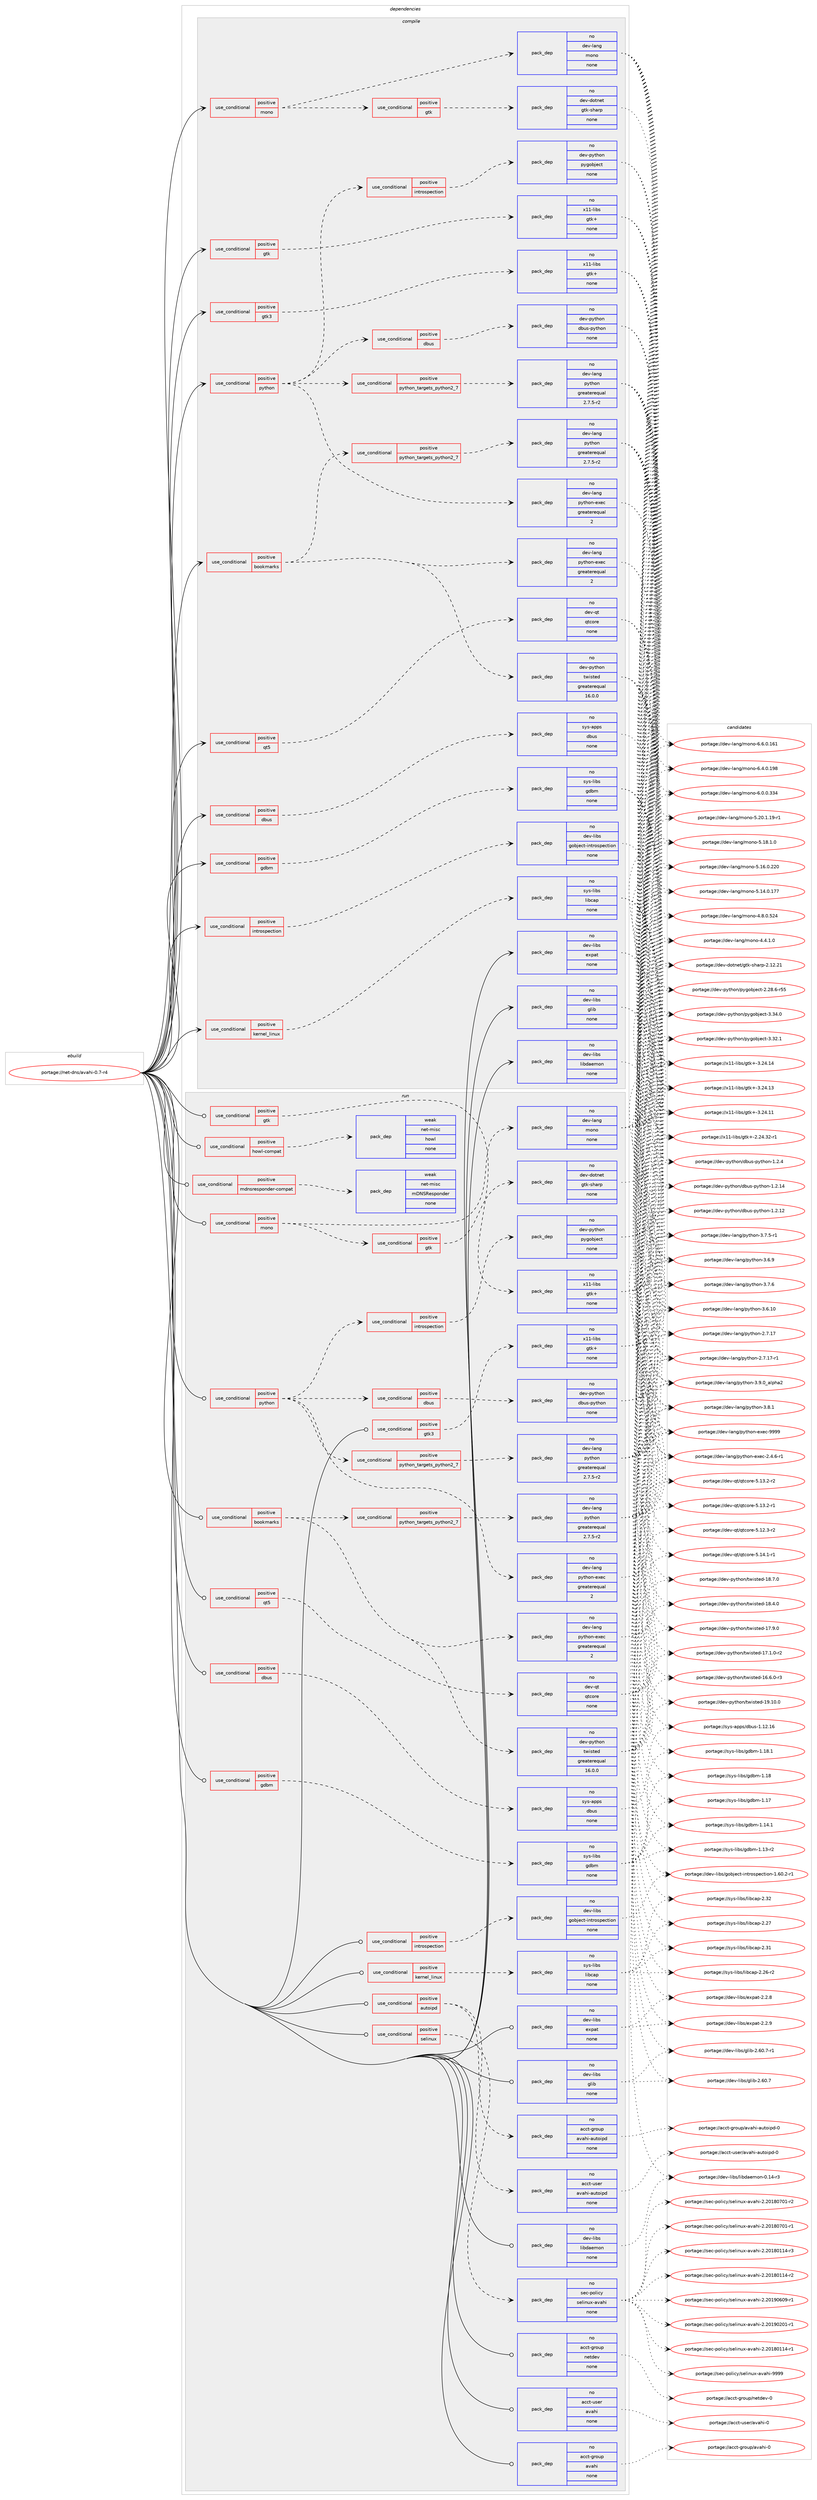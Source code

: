 digraph prolog {

# *************
# Graph options
# *************

newrank=true;
concentrate=true;
compound=true;
graph [rankdir=LR,fontname=Helvetica,fontsize=10,ranksep=1.5];#, ranksep=2.5, nodesep=0.2];
edge  [arrowhead=vee];
node  [fontname=Helvetica,fontsize=10];

# **********
# The ebuild
# **********

subgraph cluster_leftcol {
color=gray;
rank=same;
label=<<i>ebuild</i>>;
id [label="portage://net-dns/avahi-0.7-r4", color=red, width=4, href="../net-dns/avahi-0.7-r4.svg"];
}

# ****************
# The dependencies
# ****************

subgraph cluster_midcol {
color=gray;
label=<<i>dependencies</i>>;
subgraph cluster_compile {
fillcolor="#eeeeee";
style=filled;
label=<<i>compile</i>>;
subgraph cond30018 {
dependency136471 [label=<<TABLE BORDER="0" CELLBORDER="1" CELLSPACING="0" CELLPADDING="4"><TR><TD ROWSPAN="3" CELLPADDING="10">use_conditional</TD></TR><TR><TD>positive</TD></TR><TR><TD>bookmarks</TD></TR></TABLE>>, shape=none, color=red];
subgraph cond30019 {
dependency136472 [label=<<TABLE BORDER="0" CELLBORDER="1" CELLSPACING="0" CELLPADDING="4"><TR><TD ROWSPAN="3" CELLPADDING="10">use_conditional</TD></TR><TR><TD>positive</TD></TR><TR><TD>python_targets_python2_7</TD></TR></TABLE>>, shape=none, color=red];
subgraph pack104138 {
dependency136473 [label=<<TABLE BORDER="0" CELLBORDER="1" CELLSPACING="0" CELLPADDING="4" WIDTH="220"><TR><TD ROWSPAN="6" CELLPADDING="30">pack_dep</TD></TR><TR><TD WIDTH="110">no</TD></TR><TR><TD>dev-lang</TD></TR><TR><TD>python</TD></TR><TR><TD>greaterequal</TD></TR><TR><TD>2.7.5-r2</TD></TR></TABLE>>, shape=none, color=blue];
}
dependency136472:e -> dependency136473:w [weight=20,style="dashed",arrowhead="vee"];
}
dependency136471:e -> dependency136472:w [weight=20,style="dashed",arrowhead="vee"];
subgraph pack104139 {
dependency136474 [label=<<TABLE BORDER="0" CELLBORDER="1" CELLSPACING="0" CELLPADDING="4" WIDTH="220"><TR><TD ROWSPAN="6" CELLPADDING="30">pack_dep</TD></TR><TR><TD WIDTH="110">no</TD></TR><TR><TD>dev-lang</TD></TR><TR><TD>python-exec</TD></TR><TR><TD>greaterequal</TD></TR><TR><TD>2</TD></TR></TABLE>>, shape=none, color=blue];
}
dependency136471:e -> dependency136474:w [weight=20,style="dashed",arrowhead="vee"];
subgraph pack104140 {
dependency136475 [label=<<TABLE BORDER="0" CELLBORDER="1" CELLSPACING="0" CELLPADDING="4" WIDTH="220"><TR><TD ROWSPAN="6" CELLPADDING="30">pack_dep</TD></TR><TR><TD WIDTH="110">no</TD></TR><TR><TD>dev-python</TD></TR><TR><TD>twisted</TD></TR><TR><TD>greaterequal</TD></TR><TR><TD>16.0.0</TD></TR></TABLE>>, shape=none, color=blue];
}
dependency136471:e -> dependency136475:w [weight=20,style="dashed",arrowhead="vee"];
}
id:e -> dependency136471:w [weight=20,style="solid",arrowhead="vee"];
subgraph cond30020 {
dependency136476 [label=<<TABLE BORDER="0" CELLBORDER="1" CELLSPACING="0" CELLPADDING="4"><TR><TD ROWSPAN="3" CELLPADDING="10">use_conditional</TD></TR><TR><TD>positive</TD></TR><TR><TD>dbus</TD></TR></TABLE>>, shape=none, color=red];
subgraph pack104141 {
dependency136477 [label=<<TABLE BORDER="0" CELLBORDER="1" CELLSPACING="0" CELLPADDING="4" WIDTH="220"><TR><TD ROWSPAN="6" CELLPADDING="30">pack_dep</TD></TR><TR><TD WIDTH="110">no</TD></TR><TR><TD>sys-apps</TD></TR><TR><TD>dbus</TD></TR><TR><TD>none</TD></TR><TR><TD></TD></TR></TABLE>>, shape=none, color=blue];
}
dependency136476:e -> dependency136477:w [weight=20,style="dashed",arrowhead="vee"];
}
id:e -> dependency136476:w [weight=20,style="solid",arrowhead="vee"];
subgraph cond30021 {
dependency136478 [label=<<TABLE BORDER="0" CELLBORDER="1" CELLSPACING="0" CELLPADDING="4"><TR><TD ROWSPAN="3" CELLPADDING="10">use_conditional</TD></TR><TR><TD>positive</TD></TR><TR><TD>gdbm</TD></TR></TABLE>>, shape=none, color=red];
subgraph pack104142 {
dependency136479 [label=<<TABLE BORDER="0" CELLBORDER="1" CELLSPACING="0" CELLPADDING="4" WIDTH="220"><TR><TD ROWSPAN="6" CELLPADDING="30">pack_dep</TD></TR><TR><TD WIDTH="110">no</TD></TR><TR><TD>sys-libs</TD></TR><TR><TD>gdbm</TD></TR><TR><TD>none</TD></TR><TR><TD></TD></TR></TABLE>>, shape=none, color=blue];
}
dependency136478:e -> dependency136479:w [weight=20,style="dashed",arrowhead="vee"];
}
id:e -> dependency136478:w [weight=20,style="solid",arrowhead="vee"];
subgraph cond30022 {
dependency136480 [label=<<TABLE BORDER="0" CELLBORDER="1" CELLSPACING="0" CELLPADDING="4"><TR><TD ROWSPAN="3" CELLPADDING="10">use_conditional</TD></TR><TR><TD>positive</TD></TR><TR><TD>gtk</TD></TR></TABLE>>, shape=none, color=red];
subgraph pack104143 {
dependency136481 [label=<<TABLE BORDER="0" CELLBORDER="1" CELLSPACING="0" CELLPADDING="4" WIDTH="220"><TR><TD ROWSPAN="6" CELLPADDING="30">pack_dep</TD></TR><TR><TD WIDTH="110">no</TD></TR><TR><TD>x11-libs</TD></TR><TR><TD>gtk+</TD></TR><TR><TD>none</TD></TR><TR><TD></TD></TR></TABLE>>, shape=none, color=blue];
}
dependency136480:e -> dependency136481:w [weight=20,style="dashed",arrowhead="vee"];
}
id:e -> dependency136480:w [weight=20,style="solid",arrowhead="vee"];
subgraph cond30023 {
dependency136482 [label=<<TABLE BORDER="0" CELLBORDER="1" CELLSPACING="0" CELLPADDING="4"><TR><TD ROWSPAN="3" CELLPADDING="10">use_conditional</TD></TR><TR><TD>positive</TD></TR><TR><TD>gtk3</TD></TR></TABLE>>, shape=none, color=red];
subgraph pack104144 {
dependency136483 [label=<<TABLE BORDER="0" CELLBORDER="1" CELLSPACING="0" CELLPADDING="4" WIDTH="220"><TR><TD ROWSPAN="6" CELLPADDING="30">pack_dep</TD></TR><TR><TD WIDTH="110">no</TD></TR><TR><TD>x11-libs</TD></TR><TR><TD>gtk+</TD></TR><TR><TD>none</TD></TR><TR><TD></TD></TR></TABLE>>, shape=none, color=blue];
}
dependency136482:e -> dependency136483:w [weight=20,style="dashed",arrowhead="vee"];
}
id:e -> dependency136482:w [weight=20,style="solid",arrowhead="vee"];
subgraph cond30024 {
dependency136484 [label=<<TABLE BORDER="0" CELLBORDER="1" CELLSPACING="0" CELLPADDING="4"><TR><TD ROWSPAN="3" CELLPADDING="10">use_conditional</TD></TR><TR><TD>positive</TD></TR><TR><TD>introspection</TD></TR></TABLE>>, shape=none, color=red];
subgraph pack104145 {
dependency136485 [label=<<TABLE BORDER="0" CELLBORDER="1" CELLSPACING="0" CELLPADDING="4" WIDTH="220"><TR><TD ROWSPAN="6" CELLPADDING="30">pack_dep</TD></TR><TR><TD WIDTH="110">no</TD></TR><TR><TD>dev-libs</TD></TR><TR><TD>gobject-introspection</TD></TR><TR><TD>none</TD></TR><TR><TD></TD></TR></TABLE>>, shape=none, color=blue];
}
dependency136484:e -> dependency136485:w [weight=20,style="dashed",arrowhead="vee"];
}
id:e -> dependency136484:w [weight=20,style="solid",arrowhead="vee"];
subgraph cond30025 {
dependency136486 [label=<<TABLE BORDER="0" CELLBORDER="1" CELLSPACING="0" CELLPADDING="4"><TR><TD ROWSPAN="3" CELLPADDING="10">use_conditional</TD></TR><TR><TD>positive</TD></TR><TR><TD>kernel_linux</TD></TR></TABLE>>, shape=none, color=red];
subgraph pack104146 {
dependency136487 [label=<<TABLE BORDER="0" CELLBORDER="1" CELLSPACING="0" CELLPADDING="4" WIDTH="220"><TR><TD ROWSPAN="6" CELLPADDING="30">pack_dep</TD></TR><TR><TD WIDTH="110">no</TD></TR><TR><TD>sys-libs</TD></TR><TR><TD>libcap</TD></TR><TR><TD>none</TD></TR><TR><TD></TD></TR></TABLE>>, shape=none, color=blue];
}
dependency136486:e -> dependency136487:w [weight=20,style="dashed",arrowhead="vee"];
}
id:e -> dependency136486:w [weight=20,style="solid",arrowhead="vee"];
subgraph cond30026 {
dependency136488 [label=<<TABLE BORDER="0" CELLBORDER="1" CELLSPACING="0" CELLPADDING="4"><TR><TD ROWSPAN="3" CELLPADDING="10">use_conditional</TD></TR><TR><TD>positive</TD></TR><TR><TD>mono</TD></TR></TABLE>>, shape=none, color=red];
subgraph pack104147 {
dependency136489 [label=<<TABLE BORDER="0" CELLBORDER="1" CELLSPACING="0" CELLPADDING="4" WIDTH="220"><TR><TD ROWSPAN="6" CELLPADDING="30">pack_dep</TD></TR><TR><TD WIDTH="110">no</TD></TR><TR><TD>dev-lang</TD></TR><TR><TD>mono</TD></TR><TR><TD>none</TD></TR><TR><TD></TD></TR></TABLE>>, shape=none, color=blue];
}
dependency136488:e -> dependency136489:w [weight=20,style="dashed",arrowhead="vee"];
subgraph cond30027 {
dependency136490 [label=<<TABLE BORDER="0" CELLBORDER="1" CELLSPACING="0" CELLPADDING="4"><TR><TD ROWSPAN="3" CELLPADDING="10">use_conditional</TD></TR><TR><TD>positive</TD></TR><TR><TD>gtk</TD></TR></TABLE>>, shape=none, color=red];
subgraph pack104148 {
dependency136491 [label=<<TABLE BORDER="0" CELLBORDER="1" CELLSPACING="0" CELLPADDING="4" WIDTH="220"><TR><TD ROWSPAN="6" CELLPADDING="30">pack_dep</TD></TR><TR><TD WIDTH="110">no</TD></TR><TR><TD>dev-dotnet</TD></TR><TR><TD>gtk-sharp</TD></TR><TR><TD>none</TD></TR><TR><TD></TD></TR></TABLE>>, shape=none, color=blue];
}
dependency136490:e -> dependency136491:w [weight=20,style="dashed",arrowhead="vee"];
}
dependency136488:e -> dependency136490:w [weight=20,style="dashed",arrowhead="vee"];
}
id:e -> dependency136488:w [weight=20,style="solid",arrowhead="vee"];
subgraph cond30028 {
dependency136492 [label=<<TABLE BORDER="0" CELLBORDER="1" CELLSPACING="0" CELLPADDING="4"><TR><TD ROWSPAN="3" CELLPADDING="10">use_conditional</TD></TR><TR><TD>positive</TD></TR><TR><TD>python</TD></TR></TABLE>>, shape=none, color=red];
subgraph cond30029 {
dependency136493 [label=<<TABLE BORDER="0" CELLBORDER="1" CELLSPACING="0" CELLPADDING="4"><TR><TD ROWSPAN="3" CELLPADDING="10">use_conditional</TD></TR><TR><TD>positive</TD></TR><TR><TD>python_targets_python2_7</TD></TR></TABLE>>, shape=none, color=red];
subgraph pack104149 {
dependency136494 [label=<<TABLE BORDER="0" CELLBORDER="1" CELLSPACING="0" CELLPADDING="4" WIDTH="220"><TR><TD ROWSPAN="6" CELLPADDING="30">pack_dep</TD></TR><TR><TD WIDTH="110">no</TD></TR><TR><TD>dev-lang</TD></TR><TR><TD>python</TD></TR><TR><TD>greaterequal</TD></TR><TR><TD>2.7.5-r2</TD></TR></TABLE>>, shape=none, color=blue];
}
dependency136493:e -> dependency136494:w [weight=20,style="dashed",arrowhead="vee"];
}
dependency136492:e -> dependency136493:w [weight=20,style="dashed",arrowhead="vee"];
subgraph pack104150 {
dependency136495 [label=<<TABLE BORDER="0" CELLBORDER="1" CELLSPACING="0" CELLPADDING="4" WIDTH="220"><TR><TD ROWSPAN="6" CELLPADDING="30">pack_dep</TD></TR><TR><TD WIDTH="110">no</TD></TR><TR><TD>dev-lang</TD></TR><TR><TD>python-exec</TD></TR><TR><TD>greaterequal</TD></TR><TR><TD>2</TD></TR></TABLE>>, shape=none, color=blue];
}
dependency136492:e -> dependency136495:w [weight=20,style="dashed",arrowhead="vee"];
subgraph cond30030 {
dependency136496 [label=<<TABLE BORDER="0" CELLBORDER="1" CELLSPACING="0" CELLPADDING="4"><TR><TD ROWSPAN="3" CELLPADDING="10">use_conditional</TD></TR><TR><TD>positive</TD></TR><TR><TD>dbus</TD></TR></TABLE>>, shape=none, color=red];
subgraph pack104151 {
dependency136497 [label=<<TABLE BORDER="0" CELLBORDER="1" CELLSPACING="0" CELLPADDING="4" WIDTH="220"><TR><TD ROWSPAN="6" CELLPADDING="30">pack_dep</TD></TR><TR><TD WIDTH="110">no</TD></TR><TR><TD>dev-python</TD></TR><TR><TD>dbus-python</TD></TR><TR><TD>none</TD></TR><TR><TD></TD></TR></TABLE>>, shape=none, color=blue];
}
dependency136496:e -> dependency136497:w [weight=20,style="dashed",arrowhead="vee"];
}
dependency136492:e -> dependency136496:w [weight=20,style="dashed",arrowhead="vee"];
subgraph cond30031 {
dependency136498 [label=<<TABLE BORDER="0" CELLBORDER="1" CELLSPACING="0" CELLPADDING="4"><TR><TD ROWSPAN="3" CELLPADDING="10">use_conditional</TD></TR><TR><TD>positive</TD></TR><TR><TD>introspection</TD></TR></TABLE>>, shape=none, color=red];
subgraph pack104152 {
dependency136499 [label=<<TABLE BORDER="0" CELLBORDER="1" CELLSPACING="0" CELLPADDING="4" WIDTH="220"><TR><TD ROWSPAN="6" CELLPADDING="30">pack_dep</TD></TR><TR><TD WIDTH="110">no</TD></TR><TR><TD>dev-python</TD></TR><TR><TD>pygobject</TD></TR><TR><TD>none</TD></TR><TR><TD></TD></TR></TABLE>>, shape=none, color=blue];
}
dependency136498:e -> dependency136499:w [weight=20,style="dashed",arrowhead="vee"];
}
dependency136492:e -> dependency136498:w [weight=20,style="dashed",arrowhead="vee"];
}
id:e -> dependency136492:w [weight=20,style="solid",arrowhead="vee"];
subgraph cond30032 {
dependency136500 [label=<<TABLE BORDER="0" CELLBORDER="1" CELLSPACING="0" CELLPADDING="4"><TR><TD ROWSPAN="3" CELLPADDING="10">use_conditional</TD></TR><TR><TD>positive</TD></TR><TR><TD>qt5</TD></TR></TABLE>>, shape=none, color=red];
subgraph pack104153 {
dependency136501 [label=<<TABLE BORDER="0" CELLBORDER="1" CELLSPACING="0" CELLPADDING="4" WIDTH="220"><TR><TD ROWSPAN="6" CELLPADDING="30">pack_dep</TD></TR><TR><TD WIDTH="110">no</TD></TR><TR><TD>dev-qt</TD></TR><TR><TD>qtcore</TD></TR><TR><TD>none</TD></TR><TR><TD></TD></TR></TABLE>>, shape=none, color=blue];
}
dependency136500:e -> dependency136501:w [weight=20,style="dashed",arrowhead="vee"];
}
id:e -> dependency136500:w [weight=20,style="solid",arrowhead="vee"];
subgraph pack104154 {
dependency136502 [label=<<TABLE BORDER="0" CELLBORDER="1" CELLSPACING="0" CELLPADDING="4" WIDTH="220"><TR><TD ROWSPAN="6" CELLPADDING="30">pack_dep</TD></TR><TR><TD WIDTH="110">no</TD></TR><TR><TD>dev-libs</TD></TR><TR><TD>expat</TD></TR><TR><TD>none</TD></TR><TR><TD></TD></TR></TABLE>>, shape=none, color=blue];
}
id:e -> dependency136502:w [weight=20,style="solid",arrowhead="vee"];
subgraph pack104155 {
dependency136503 [label=<<TABLE BORDER="0" CELLBORDER="1" CELLSPACING="0" CELLPADDING="4" WIDTH="220"><TR><TD ROWSPAN="6" CELLPADDING="30">pack_dep</TD></TR><TR><TD WIDTH="110">no</TD></TR><TR><TD>dev-libs</TD></TR><TR><TD>glib</TD></TR><TR><TD>none</TD></TR><TR><TD></TD></TR></TABLE>>, shape=none, color=blue];
}
id:e -> dependency136503:w [weight=20,style="solid",arrowhead="vee"];
subgraph pack104156 {
dependency136504 [label=<<TABLE BORDER="0" CELLBORDER="1" CELLSPACING="0" CELLPADDING="4" WIDTH="220"><TR><TD ROWSPAN="6" CELLPADDING="30">pack_dep</TD></TR><TR><TD WIDTH="110">no</TD></TR><TR><TD>dev-libs</TD></TR><TR><TD>libdaemon</TD></TR><TR><TD>none</TD></TR><TR><TD></TD></TR></TABLE>>, shape=none, color=blue];
}
id:e -> dependency136504:w [weight=20,style="solid",arrowhead="vee"];
}
subgraph cluster_compileandrun {
fillcolor="#eeeeee";
style=filled;
label=<<i>compile and run</i>>;
}
subgraph cluster_run {
fillcolor="#eeeeee";
style=filled;
label=<<i>run</i>>;
subgraph cond30033 {
dependency136505 [label=<<TABLE BORDER="0" CELLBORDER="1" CELLSPACING="0" CELLPADDING="4"><TR><TD ROWSPAN="3" CELLPADDING="10">use_conditional</TD></TR><TR><TD>positive</TD></TR><TR><TD>autoipd</TD></TR></TABLE>>, shape=none, color=red];
subgraph pack104157 {
dependency136506 [label=<<TABLE BORDER="0" CELLBORDER="1" CELLSPACING="0" CELLPADDING="4" WIDTH="220"><TR><TD ROWSPAN="6" CELLPADDING="30">pack_dep</TD></TR><TR><TD WIDTH="110">no</TD></TR><TR><TD>acct-user</TD></TR><TR><TD>avahi-autoipd</TD></TR><TR><TD>none</TD></TR><TR><TD></TD></TR></TABLE>>, shape=none, color=blue];
}
dependency136505:e -> dependency136506:w [weight=20,style="dashed",arrowhead="vee"];
subgraph pack104158 {
dependency136507 [label=<<TABLE BORDER="0" CELLBORDER="1" CELLSPACING="0" CELLPADDING="4" WIDTH="220"><TR><TD ROWSPAN="6" CELLPADDING="30">pack_dep</TD></TR><TR><TD WIDTH="110">no</TD></TR><TR><TD>acct-group</TD></TR><TR><TD>avahi-autoipd</TD></TR><TR><TD>none</TD></TR><TR><TD></TD></TR></TABLE>>, shape=none, color=blue];
}
dependency136505:e -> dependency136507:w [weight=20,style="dashed",arrowhead="vee"];
}
id:e -> dependency136505:w [weight=20,style="solid",arrowhead="odot"];
subgraph cond30034 {
dependency136508 [label=<<TABLE BORDER="0" CELLBORDER="1" CELLSPACING="0" CELLPADDING="4"><TR><TD ROWSPAN="3" CELLPADDING="10">use_conditional</TD></TR><TR><TD>positive</TD></TR><TR><TD>bookmarks</TD></TR></TABLE>>, shape=none, color=red];
subgraph cond30035 {
dependency136509 [label=<<TABLE BORDER="0" CELLBORDER="1" CELLSPACING="0" CELLPADDING="4"><TR><TD ROWSPAN="3" CELLPADDING="10">use_conditional</TD></TR><TR><TD>positive</TD></TR><TR><TD>python_targets_python2_7</TD></TR></TABLE>>, shape=none, color=red];
subgraph pack104159 {
dependency136510 [label=<<TABLE BORDER="0" CELLBORDER="1" CELLSPACING="0" CELLPADDING="4" WIDTH="220"><TR><TD ROWSPAN="6" CELLPADDING="30">pack_dep</TD></TR><TR><TD WIDTH="110">no</TD></TR><TR><TD>dev-lang</TD></TR><TR><TD>python</TD></TR><TR><TD>greaterequal</TD></TR><TR><TD>2.7.5-r2</TD></TR></TABLE>>, shape=none, color=blue];
}
dependency136509:e -> dependency136510:w [weight=20,style="dashed",arrowhead="vee"];
}
dependency136508:e -> dependency136509:w [weight=20,style="dashed",arrowhead="vee"];
subgraph pack104160 {
dependency136511 [label=<<TABLE BORDER="0" CELLBORDER="1" CELLSPACING="0" CELLPADDING="4" WIDTH="220"><TR><TD ROWSPAN="6" CELLPADDING="30">pack_dep</TD></TR><TR><TD WIDTH="110">no</TD></TR><TR><TD>dev-lang</TD></TR><TR><TD>python-exec</TD></TR><TR><TD>greaterequal</TD></TR><TR><TD>2</TD></TR></TABLE>>, shape=none, color=blue];
}
dependency136508:e -> dependency136511:w [weight=20,style="dashed",arrowhead="vee"];
subgraph pack104161 {
dependency136512 [label=<<TABLE BORDER="0" CELLBORDER="1" CELLSPACING="0" CELLPADDING="4" WIDTH="220"><TR><TD ROWSPAN="6" CELLPADDING="30">pack_dep</TD></TR><TR><TD WIDTH="110">no</TD></TR><TR><TD>dev-python</TD></TR><TR><TD>twisted</TD></TR><TR><TD>greaterequal</TD></TR><TR><TD>16.0.0</TD></TR></TABLE>>, shape=none, color=blue];
}
dependency136508:e -> dependency136512:w [weight=20,style="dashed",arrowhead="vee"];
}
id:e -> dependency136508:w [weight=20,style="solid",arrowhead="odot"];
subgraph cond30036 {
dependency136513 [label=<<TABLE BORDER="0" CELLBORDER="1" CELLSPACING="0" CELLPADDING="4"><TR><TD ROWSPAN="3" CELLPADDING="10">use_conditional</TD></TR><TR><TD>positive</TD></TR><TR><TD>dbus</TD></TR></TABLE>>, shape=none, color=red];
subgraph pack104162 {
dependency136514 [label=<<TABLE BORDER="0" CELLBORDER="1" CELLSPACING="0" CELLPADDING="4" WIDTH="220"><TR><TD ROWSPAN="6" CELLPADDING="30">pack_dep</TD></TR><TR><TD WIDTH="110">no</TD></TR><TR><TD>sys-apps</TD></TR><TR><TD>dbus</TD></TR><TR><TD>none</TD></TR><TR><TD></TD></TR></TABLE>>, shape=none, color=blue];
}
dependency136513:e -> dependency136514:w [weight=20,style="dashed",arrowhead="vee"];
}
id:e -> dependency136513:w [weight=20,style="solid",arrowhead="odot"];
subgraph cond30037 {
dependency136515 [label=<<TABLE BORDER="0" CELLBORDER="1" CELLSPACING="0" CELLPADDING="4"><TR><TD ROWSPAN="3" CELLPADDING="10">use_conditional</TD></TR><TR><TD>positive</TD></TR><TR><TD>gdbm</TD></TR></TABLE>>, shape=none, color=red];
subgraph pack104163 {
dependency136516 [label=<<TABLE BORDER="0" CELLBORDER="1" CELLSPACING="0" CELLPADDING="4" WIDTH="220"><TR><TD ROWSPAN="6" CELLPADDING="30">pack_dep</TD></TR><TR><TD WIDTH="110">no</TD></TR><TR><TD>sys-libs</TD></TR><TR><TD>gdbm</TD></TR><TR><TD>none</TD></TR><TR><TD></TD></TR></TABLE>>, shape=none, color=blue];
}
dependency136515:e -> dependency136516:w [weight=20,style="dashed",arrowhead="vee"];
}
id:e -> dependency136515:w [weight=20,style="solid",arrowhead="odot"];
subgraph cond30038 {
dependency136517 [label=<<TABLE BORDER="0" CELLBORDER="1" CELLSPACING="0" CELLPADDING="4"><TR><TD ROWSPAN="3" CELLPADDING="10">use_conditional</TD></TR><TR><TD>positive</TD></TR><TR><TD>gtk</TD></TR></TABLE>>, shape=none, color=red];
subgraph pack104164 {
dependency136518 [label=<<TABLE BORDER="0" CELLBORDER="1" CELLSPACING="0" CELLPADDING="4" WIDTH="220"><TR><TD ROWSPAN="6" CELLPADDING="30">pack_dep</TD></TR><TR><TD WIDTH="110">no</TD></TR><TR><TD>x11-libs</TD></TR><TR><TD>gtk+</TD></TR><TR><TD>none</TD></TR><TR><TD></TD></TR></TABLE>>, shape=none, color=blue];
}
dependency136517:e -> dependency136518:w [weight=20,style="dashed",arrowhead="vee"];
}
id:e -> dependency136517:w [weight=20,style="solid",arrowhead="odot"];
subgraph cond30039 {
dependency136519 [label=<<TABLE BORDER="0" CELLBORDER="1" CELLSPACING="0" CELLPADDING="4"><TR><TD ROWSPAN="3" CELLPADDING="10">use_conditional</TD></TR><TR><TD>positive</TD></TR><TR><TD>gtk3</TD></TR></TABLE>>, shape=none, color=red];
subgraph pack104165 {
dependency136520 [label=<<TABLE BORDER="0" CELLBORDER="1" CELLSPACING="0" CELLPADDING="4" WIDTH="220"><TR><TD ROWSPAN="6" CELLPADDING="30">pack_dep</TD></TR><TR><TD WIDTH="110">no</TD></TR><TR><TD>x11-libs</TD></TR><TR><TD>gtk+</TD></TR><TR><TD>none</TD></TR><TR><TD></TD></TR></TABLE>>, shape=none, color=blue];
}
dependency136519:e -> dependency136520:w [weight=20,style="dashed",arrowhead="vee"];
}
id:e -> dependency136519:w [weight=20,style="solid",arrowhead="odot"];
subgraph cond30040 {
dependency136521 [label=<<TABLE BORDER="0" CELLBORDER="1" CELLSPACING="0" CELLPADDING="4"><TR><TD ROWSPAN="3" CELLPADDING="10">use_conditional</TD></TR><TR><TD>positive</TD></TR><TR><TD>howl-compat</TD></TR></TABLE>>, shape=none, color=red];
subgraph pack104166 {
dependency136522 [label=<<TABLE BORDER="0" CELLBORDER="1" CELLSPACING="0" CELLPADDING="4" WIDTH="220"><TR><TD ROWSPAN="6" CELLPADDING="30">pack_dep</TD></TR><TR><TD WIDTH="110">weak</TD></TR><TR><TD>net-misc</TD></TR><TR><TD>howl</TD></TR><TR><TD>none</TD></TR><TR><TD></TD></TR></TABLE>>, shape=none, color=blue];
}
dependency136521:e -> dependency136522:w [weight=20,style="dashed",arrowhead="vee"];
}
id:e -> dependency136521:w [weight=20,style="solid",arrowhead="odot"];
subgraph cond30041 {
dependency136523 [label=<<TABLE BORDER="0" CELLBORDER="1" CELLSPACING="0" CELLPADDING="4"><TR><TD ROWSPAN="3" CELLPADDING="10">use_conditional</TD></TR><TR><TD>positive</TD></TR><TR><TD>introspection</TD></TR></TABLE>>, shape=none, color=red];
subgraph pack104167 {
dependency136524 [label=<<TABLE BORDER="0" CELLBORDER="1" CELLSPACING="0" CELLPADDING="4" WIDTH="220"><TR><TD ROWSPAN="6" CELLPADDING="30">pack_dep</TD></TR><TR><TD WIDTH="110">no</TD></TR><TR><TD>dev-libs</TD></TR><TR><TD>gobject-introspection</TD></TR><TR><TD>none</TD></TR><TR><TD></TD></TR></TABLE>>, shape=none, color=blue];
}
dependency136523:e -> dependency136524:w [weight=20,style="dashed",arrowhead="vee"];
}
id:e -> dependency136523:w [weight=20,style="solid",arrowhead="odot"];
subgraph cond30042 {
dependency136525 [label=<<TABLE BORDER="0" CELLBORDER="1" CELLSPACING="0" CELLPADDING="4"><TR><TD ROWSPAN="3" CELLPADDING="10">use_conditional</TD></TR><TR><TD>positive</TD></TR><TR><TD>kernel_linux</TD></TR></TABLE>>, shape=none, color=red];
subgraph pack104168 {
dependency136526 [label=<<TABLE BORDER="0" CELLBORDER="1" CELLSPACING="0" CELLPADDING="4" WIDTH="220"><TR><TD ROWSPAN="6" CELLPADDING="30">pack_dep</TD></TR><TR><TD WIDTH="110">no</TD></TR><TR><TD>sys-libs</TD></TR><TR><TD>libcap</TD></TR><TR><TD>none</TD></TR><TR><TD></TD></TR></TABLE>>, shape=none, color=blue];
}
dependency136525:e -> dependency136526:w [weight=20,style="dashed",arrowhead="vee"];
}
id:e -> dependency136525:w [weight=20,style="solid",arrowhead="odot"];
subgraph cond30043 {
dependency136527 [label=<<TABLE BORDER="0" CELLBORDER="1" CELLSPACING="0" CELLPADDING="4"><TR><TD ROWSPAN="3" CELLPADDING="10">use_conditional</TD></TR><TR><TD>positive</TD></TR><TR><TD>mdnsresponder-compat</TD></TR></TABLE>>, shape=none, color=red];
subgraph pack104169 {
dependency136528 [label=<<TABLE BORDER="0" CELLBORDER="1" CELLSPACING="0" CELLPADDING="4" WIDTH="220"><TR><TD ROWSPAN="6" CELLPADDING="30">pack_dep</TD></TR><TR><TD WIDTH="110">weak</TD></TR><TR><TD>net-misc</TD></TR><TR><TD>mDNSResponder</TD></TR><TR><TD>none</TD></TR><TR><TD></TD></TR></TABLE>>, shape=none, color=blue];
}
dependency136527:e -> dependency136528:w [weight=20,style="dashed",arrowhead="vee"];
}
id:e -> dependency136527:w [weight=20,style="solid",arrowhead="odot"];
subgraph cond30044 {
dependency136529 [label=<<TABLE BORDER="0" CELLBORDER="1" CELLSPACING="0" CELLPADDING="4"><TR><TD ROWSPAN="3" CELLPADDING="10">use_conditional</TD></TR><TR><TD>positive</TD></TR><TR><TD>mono</TD></TR></TABLE>>, shape=none, color=red];
subgraph pack104170 {
dependency136530 [label=<<TABLE BORDER="0" CELLBORDER="1" CELLSPACING="0" CELLPADDING="4" WIDTH="220"><TR><TD ROWSPAN="6" CELLPADDING="30">pack_dep</TD></TR><TR><TD WIDTH="110">no</TD></TR><TR><TD>dev-lang</TD></TR><TR><TD>mono</TD></TR><TR><TD>none</TD></TR><TR><TD></TD></TR></TABLE>>, shape=none, color=blue];
}
dependency136529:e -> dependency136530:w [weight=20,style="dashed",arrowhead="vee"];
subgraph cond30045 {
dependency136531 [label=<<TABLE BORDER="0" CELLBORDER="1" CELLSPACING="0" CELLPADDING="4"><TR><TD ROWSPAN="3" CELLPADDING="10">use_conditional</TD></TR><TR><TD>positive</TD></TR><TR><TD>gtk</TD></TR></TABLE>>, shape=none, color=red];
subgraph pack104171 {
dependency136532 [label=<<TABLE BORDER="0" CELLBORDER="1" CELLSPACING="0" CELLPADDING="4" WIDTH="220"><TR><TD ROWSPAN="6" CELLPADDING="30">pack_dep</TD></TR><TR><TD WIDTH="110">no</TD></TR><TR><TD>dev-dotnet</TD></TR><TR><TD>gtk-sharp</TD></TR><TR><TD>none</TD></TR><TR><TD></TD></TR></TABLE>>, shape=none, color=blue];
}
dependency136531:e -> dependency136532:w [weight=20,style="dashed",arrowhead="vee"];
}
dependency136529:e -> dependency136531:w [weight=20,style="dashed",arrowhead="vee"];
}
id:e -> dependency136529:w [weight=20,style="solid",arrowhead="odot"];
subgraph cond30046 {
dependency136533 [label=<<TABLE BORDER="0" CELLBORDER="1" CELLSPACING="0" CELLPADDING="4"><TR><TD ROWSPAN="3" CELLPADDING="10">use_conditional</TD></TR><TR><TD>positive</TD></TR><TR><TD>python</TD></TR></TABLE>>, shape=none, color=red];
subgraph cond30047 {
dependency136534 [label=<<TABLE BORDER="0" CELLBORDER="1" CELLSPACING="0" CELLPADDING="4"><TR><TD ROWSPAN="3" CELLPADDING="10">use_conditional</TD></TR><TR><TD>positive</TD></TR><TR><TD>python_targets_python2_7</TD></TR></TABLE>>, shape=none, color=red];
subgraph pack104172 {
dependency136535 [label=<<TABLE BORDER="0" CELLBORDER="1" CELLSPACING="0" CELLPADDING="4" WIDTH="220"><TR><TD ROWSPAN="6" CELLPADDING="30">pack_dep</TD></TR><TR><TD WIDTH="110">no</TD></TR><TR><TD>dev-lang</TD></TR><TR><TD>python</TD></TR><TR><TD>greaterequal</TD></TR><TR><TD>2.7.5-r2</TD></TR></TABLE>>, shape=none, color=blue];
}
dependency136534:e -> dependency136535:w [weight=20,style="dashed",arrowhead="vee"];
}
dependency136533:e -> dependency136534:w [weight=20,style="dashed",arrowhead="vee"];
subgraph pack104173 {
dependency136536 [label=<<TABLE BORDER="0" CELLBORDER="1" CELLSPACING="0" CELLPADDING="4" WIDTH="220"><TR><TD ROWSPAN="6" CELLPADDING="30">pack_dep</TD></TR><TR><TD WIDTH="110">no</TD></TR><TR><TD>dev-lang</TD></TR><TR><TD>python-exec</TD></TR><TR><TD>greaterequal</TD></TR><TR><TD>2</TD></TR></TABLE>>, shape=none, color=blue];
}
dependency136533:e -> dependency136536:w [weight=20,style="dashed",arrowhead="vee"];
subgraph cond30048 {
dependency136537 [label=<<TABLE BORDER="0" CELLBORDER="1" CELLSPACING="0" CELLPADDING="4"><TR><TD ROWSPAN="3" CELLPADDING="10">use_conditional</TD></TR><TR><TD>positive</TD></TR><TR><TD>dbus</TD></TR></TABLE>>, shape=none, color=red];
subgraph pack104174 {
dependency136538 [label=<<TABLE BORDER="0" CELLBORDER="1" CELLSPACING="0" CELLPADDING="4" WIDTH="220"><TR><TD ROWSPAN="6" CELLPADDING="30">pack_dep</TD></TR><TR><TD WIDTH="110">no</TD></TR><TR><TD>dev-python</TD></TR><TR><TD>dbus-python</TD></TR><TR><TD>none</TD></TR><TR><TD></TD></TR></TABLE>>, shape=none, color=blue];
}
dependency136537:e -> dependency136538:w [weight=20,style="dashed",arrowhead="vee"];
}
dependency136533:e -> dependency136537:w [weight=20,style="dashed",arrowhead="vee"];
subgraph cond30049 {
dependency136539 [label=<<TABLE BORDER="0" CELLBORDER="1" CELLSPACING="0" CELLPADDING="4"><TR><TD ROWSPAN="3" CELLPADDING="10">use_conditional</TD></TR><TR><TD>positive</TD></TR><TR><TD>introspection</TD></TR></TABLE>>, shape=none, color=red];
subgraph pack104175 {
dependency136540 [label=<<TABLE BORDER="0" CELLBORDER="1" CELLSPACING="0" CELLPADDING="4" WIDTH="220"><TR><TD ROWSPAN="6" CELLPADDING="30">pack_dep</TD></TR><TR><TD WIDTH="110">no</TD></TR><TR><TD>dev-python</TD></TR><TR><TD>pygobject</TD></TR><TR><TD>none</TD></TR><TR><TD></TD></TR></TABLE>>, shape=none, color=blue];
}
dependency136539:e -> dependency136540:w [weight=20,style="dashed",arrowhead="vee"];
}
dependency136533:e -> dependency136539:w [weight=20,style="dashed",arrowhead="vee"];
}
id:e -> dependency136533:w [weight=20,style="solid",arrowhead="odot"];
subgraph cond30050 {
dependency136541 [label=<<TABLE BORDER="0" CELLBORDER="1" CELLSPACING="0" CELLPADDING="4"><TR><TD ROWSPAN="3" CELLPADDING="10">use_conditional</TD></TR><TR><TD>positive</TD></TR><TR><TD>qt5</TD></TR></TABLE>>, shape=none, color=red];
subgraph pack104176 {
dependency136542 [label=<<TABLE BORDER="0" CELLBORDER="1" CELLSPACING="0" CELLPADDING="4" WIDTH="220"><TR><TD ROWSPAN="6" CELLPADDING="30">pack_dep</TD></TR><TR><TD WIDTH="110">no</TD></TR><TR><TD>dev-qt</TD></TR><TR><TD>qtcore</TD></TR><TR><TD>none</TD></TR><TR><TD></TD></TR></TABLE>>, shape=none, color=blue];
}
dependency136541:e -> dependency136542:w [weight=20,style="dashed",arrowhead="vee"];
}
id:e -> dependency136541:w [weight=20,style="solid",arrowhead="odot"];
subgraph cond30051 {
dependency136543 [label=<<TABLE BORDER="0" CELLBORDER="1" CELLSPACING="0" CELLPADDING="4"><TR><TD ROWSPAN="3" CELLPADDING="10">use_conditional</TD></TR><TR><TD>positive</TD></TR><TR><TD>selinux</TD></TR></TABLE>>, shape=none, color=red];
subgraph pack104177 {
dependency136544 [label=<<TABLE BORDER="0" CELLBORDER="1" CELLSPACING="0" CELLPADDING="4" WIDTH="220"><TR><TD ROWSPAN="6" CELLPADDING="30">pack_dep</TD></TR><TR><TD WIDTH="110">no</TD></TR><TR><TD>sec-policy</TD></TR><TR><TD>selinux-avahi</TD></TR><TR><TD>none</TD></TR><TR><TD></TD></TR></TABLE>>, shape=none, color=blue];
}
dependency136543:e -> dependency136544:w [weight=20,style="dashed",arrowhead="vee"];
}
id:e -> dependency136543:w [weight=20,style="solid",arrowhead="odot"];
subgraph pack104178 {
dependency136545 [label=<<TABLE BORDER="0" CELLBORDER="1" CELLSPACING="0" CELLPADDING="4" WIDTH="220"><TR><TD ROWSPAN="6" CELLPADDING="30">pack_dep</TD></TR><TR><TD WIDTH="110">no</TD></TR><TR><TD>acct-group</TD></TR><TR><TD>avahi</TD></TR><TR><TD>none</TD></TR><TR><TD></TD></TR></TABLE>>, shape=none, color=blue];
}
id:e -> dependency136545:w [weight=20,style="solid",arrowhead="odot"];
subgraph pack104179 {
dependency136546 [label=<<TABLE BORDER="0" CELLBORDER="1" CELLSPACING="0" CELLPADDING="4" WIDTH="220"><TR><TD ROWSPAN="6" CELLPADDING="30">pack_dep</TD></TR><TR><TD WIDTH="110">no</TD></TR><TR><TD>acct-group</TD></TR><TR><TD>netdev</TD></TR><TR><TD>none</TD></TR><TR><TD></TD></TR></TABLE>>, shape=none, color=blue];
}
id:e -> dependency136546:w [weight=20,style="solid",arrowhead="odot"];
subgraph pack104180 {
dependency136547 [label=<<TABLE BORDER="0" CELLBORDER="1" CELLSPACING="0" CELLPADDING="4" WIDTH="220"><TR><TD ROWSPAN="6" CELLPADDING="30">pack_dep</TD></TR><TR><TD WIDTH="110">no</TD></TR><TR><TD>acct-user</TD></TR><TR><TD>avahi</TD></TR><TR><TD>none</TD></TR><TR><TD></TD></TR></TABLE>>, shape=none, color=blue];
}
id:e -> dependency136547:w [weight=20,style="solid",arrowhead="odot"];
subgraph pack104181 {
dependency136548 [label=<<TABLE BORDER="0" CELLBORDER="1" CELLSPACING="0" CELLPADDING="4" WIDTH="220"><TR><TD ROWSPAN="6" CELLPADDING="30">pack_dep</TD></TR><TR><TD WIDTH="110">no</TD></TR><TR><TD>dev-libs</TD></TR><TR><TD>expat</TD></TR><TR><TD>none</TD></TR><TR><TD></TD></TR></TABLE>>, shape=none, color=blue];
}
id:e -> dependency136548:w [weight=20,style="solid",arrowhead="odot"];
subgraph pack104182 {
dependency136549 [label=<<TABLE BORDER="0" CELLBORDER="1" CELLSPACING="0" CELLPADDING="4" WIDTH="220"><TR><TD ROWSPAN="6" CELLPADDING="30">pack_dep</TD></TR><TR><TD WIDTH="110">no</TD></TR><TR><TD>dev-libs</TD></TR><TR><TD>glib</TD></TR><TR><TD>none</TD></TR><TR><TD></TD></TR></TABLE>>, shape=none, color=blue];
}
id:e -> dependency136549:w [weight=20,style="solid",arrowhead="odot"];
subgraph pack104183 {
dependency136550 [label=<<TABLE BORDER="0" CELLBORDER="1" CELLSPACING="0" CELLPADDING="4" WIDTH="220"><TR><TD ROWSPAN="6" CELLPADDING="30">pack_dep</TD></TR><TR><TD WIDTH="110">no</TD></TR><TR><TD>dev-libs</TD></TR><TR><TD>libdaemon</TD></TR><TR><TD>none</TD></TR><TR><TD></TD></TR></TABLE>>, shape=none, color=blue];
}
id:e -> dependency136550:w [weight=20,style="solid",arrowhead="odot"];
}
}

# **************
# The candidates
# **************

subgraph cluster_choices {
rank=same;
color=gray;
label=<<i>candidates</i>>;

subgraph choice104138 {
color=black;
nodesep=1;
choice10010111845108971101034711212111610411111045514657464895971081121049750 [label="portage://dev-lang/python-3.9.0_alpha2", color=red, width=4,href="../dev-lang/python-3.9.0_alpha2.svg"];
choice100101118451089711010347112121116104111110455146564649 [label="portage://dev-lang/python-3.8.1", color=red, width=4,href="../dev-lang/python-3.8.1.svg"];
choice100101118451089711010347112121116104111110455146554654 [label="portage://dev-lang/python-3.7.6", color=red, width=4,href="../dev-lang/python-3.7.6.svg"];
choice1001011184510897110103471121211161041111104551465546534511449 [label="portage://dev-lang/python-3.7.5-r1", color=red, width=4,href="../dev-lang/python-3.7.5-r1.svg"];
choice100101118451089711010347112121116104111110455146544657 [label="portage://dev-lang/python-3.6.9", color=red, width=4,href="../dev-lang/python-3.6.9.svg"];
choice10010111845108971101034711212111610411111045514654464948 [label="portage://dev-lang/python-3.6.10", color=red, width=4,href="../dev-lang/python-3.6.10.svg"];
choice100101118451089711010347112121116104111110455046554649554511449 [label="portage://dev-lang/python-2.7.17-r1", color=red, width=4,href="../dev-lang/python-2.7.17-r1.svg"];
choice10010111845108971101034711212111610411111045504655464955 [label="portage://dev-lang/python-2.7.17", color=red, width=4,href="../dev-lang/python-2.7.17.svg"];
dependency136473:e -> choice10010111845108971101034711212111610411111045514657464895971081121049750:w [style=dotted,weight="100"];
dependency136473:e -> choice100101118451089711010347112121116104111110455146564649:w [style=dotted,weight="100"];
dependency136473:e -> choice100101118451089711010347112121116104111110455146554654:w [style=dotted,weight="100"];
dependency136473:e -> choice1001011184510897110103471121211161041111104551465546534511449:w [style=dotted,weight="100"];
dependency136473:e -> choice100101118451089711010347112121116104111110455146544657:w [style=dotted,weight="100"];
dependency136473:e -> choice10010111845108971101034711212111610411111045514654464948:w [style=dotted,weight="100"];
dependency136473:e -> choice100101118451089711010347112121116104111110455046554649554511449:w [style=dotted,weight="100"];
dependency136473:e -> choice10010111845108971101034711212111610411111045504655464955:w [style=dotted,weight="100"];
}
subgraph choice104139 {
color=black;
nodesep=1;
choice10010111845108971101034711212111610411111045101120101994557575757 [label="portage://dev-lang/python-exec-9999", color=red, width=4,href="../dev-lang/python-exec-9999.svg"];
choice10010111845108971101034711212111610411111045101120101994550465246544511449 [label="portage://dev-lang/python-exec-2.4.6-r1", color=red, width=4,href="../dev-lang/python-exec-2.4.6-r1.svg"];
dependency136474:e -> choice10010111845108971101034711212111610411111045101120101994557575757:w [style=dotted,weight="100"];
dependency136474:e -> choice10010111845108971101034711212111610411111045101120101994550465246544511449:w [style=dotted,weight="100"];
}
subgraph choice104140 {
color=black;
nodesep=1;
choice10010111845112121116104111110471161191051151161011004549574649484648 [label="portage://dev-python/twisted-19.10.0", color=red, width=4,href="../dev-python/twisted-19.10.0.svg"];
choice100101118451121211161041111104711611910511511610110045495646554648 [label="portage://dev-python/twisted-18.7.0", color=red, width=4,href="../dev-python/twisted-18.7.0.svg"];
choice100101118451121211161041111104711611910511511610110045495646524648 [label="portage://dev-python/twisted-18.4.0", color=red, width=4,href="../dev-python/twisted-18.4.0.svg"];
choice100101118451121211161041111104711611910511511610110045495546574648 [label="portage://dev-python/twisted-17.9.0", color=red, width=4,href="../dev-python/twisted-17.9.0.svg"];
choice1001011184511212111610411111047116119105115116101100454955464946484511450 [label="portage://dev-python/twisted-17.1.0-r2", color=red, width=4,href="../dev-python/twisted-17.1.0-r2.svg"];
choice1001011184511212111610411111047116119105115116101100454954465446484511451 [label="portage://dev-python/twisted-16.6.0-r3", color=red, width=4,href="../dev-python/twisted-16.6.0-r3.svg"];
dependency136475:e -> choice10010111845112121116104111110471161191051151161011004549574649484648:w [style=dotted,weight="100"];
dependency136475:e -> choice100101118451121211161041111104711611910511511610110045495646554648:w [style=dotted,weight="100"];
dependency136475:e -> choice100101118451121211161041111104711611910511511610110045495646524648:w [style=dotted,weight="100"];
dependency136475:e -> choice100101118451121211161041111104711611910511511610110045495546574648:w [style=dotted,weight="100"];
dependency136475:e -> choice1001011184511212111610411111047116119105115116101100454955464946484511450:w [style=dotted,weight="100"];
dependency136475:e -> choice1001011184511212111610411111047116119105115116101100454954465446484511451:w [style=dotted,weight="100"];
}
subgraph choice104141 {
color=black;
nodesep=1;
choice115121115459711211211547100981171154549464950464954 [label="portage://sys-apps/dbus-1.12.16", color=red, width=4,href="../sys-apps/dbus-1.12.16.svg"];
dependency136477:e -> choice115121115459711211211547100981171154549464950464954:w [style=dotted,weight="100"];
}
subgraph choice104142 {
color=black;
nodesep=1;
choice1151211154510810598115471031009810945494649564649 [label="portage://sys-libs/gdbm-1.18.1", color=red, width=4,href="../sys-libs/gdbm-1.18.1.svg"];
choice115121115451081059811547103100981094549464956 [label="portage://sys-libs/gdbm-1.18", color=red, width=4,href="../sys-libs/gdbm-1.18.svg"];
choice115121115451081059811547103100981094549464955 [label="portage://sys-libs/gdbm-1.17", color=red, width=4,href="../sys-libs/gdbm-1.17.svg"];
choice1151211154510810598115471031009810945494649524649 [label="portage://sys-libs/gdbm-1.14.1", color=red, width=4,href="../sys-libs/gdbm-1.14.1.svg"];
choice1151211154510810598115471031009810945494649514511450 [label="portage://sys-libs/gdbm-1.13-r2", color=red, width=4,href="../sys-libs/gdbm-1.13-r2.svg"];
dependency136479:e -> choice1151211154510810598115471031009810945494649564649:w [style=dotted,weight="100"];
dependency136479:e -> choice115121115451081059811547103100981094549464956:w [style=dotted,weight="100"];
dependency136479:e -> choice115121115451081059811547103100981094549464955:w [style=dotted,weight="100"];
dependency136479:e -> choice1151211154510810598115471031009810945494649524649:w [style=dotted,weight="100"];
dependency136479:e -> choice1151211154510810598115471031009810945494649514511450:w [style=dotted,weight="100"];
}
subgraph choice104143 {
color=black;
nodesep=1;
choice1204949451081059811547103116107434551465052464952 [label="portage://x11-libs/gtk+-3.24.14", color=red, width=4,href="../x11-libs/gtk+-3.24.14.svg"];
choice1204949451081059811547103116107434551465052464951 [label="portage://x11-libs/gtk+-3.24.13", color=red, width=4,href="../x11-libs/gtk+-3.24.13.svg"];
choice1204949451081059811547103116107434551465052464949 [label="portage://x11-libs/gtk+-3.24.11", color=red, width=4,href="../x11-libs/gtk+-3.24.11.svg"];
choice12049494510810598115471031161074345504650524651504511449 [label="portage://x11-libs/gtk+-2.24.32-r1", color=red, width=4,href="../x11-libs/gtk+-2.24.32-r1.svg"];
dependency136481:e -> choice1204949451081059811547103116107434551465052464952:w [style=dotted,weight="100"];
dependency136481:e -> choice1204949451081059811547103116107434551465052464951:w [style=dotted,weight="100"];
dependency136481:e -> choice1204949451081059811547103116107434551465052464949:w [style=dotted,weight="100"];
dependency136481:e -> choice12049494510810598115471031161074345504650524651504511449:w [style=dotted,weight="100"];
}
subgraph choice104144 {
color=black;
nodesep=1;
choice1204949451081059811547103116107434551465052464952 [label="portage://x11-libs/gtk+-3.24.14", color=red, width=4,href="../x11-libs/gtk+-3.24.14.svg"];
choice1204949451081059811547103116107434551465052464951 [label="portage://x11-libs/gtk+-3.24.13", color=red, width=4,href="../x11-libs/gtk+-3.24.13.svg"];
choice1204949451081059811547103116107434551465052464949 [label="portage://x11-libs/gtk+-3.24.11", color=red, width=4,href="../x11-libs/gtk+-3.24.11.svg"];
choice12049494510810598115471031161074345504650524651504511449 [label="portage://x11-libs/gtk+-2.24.32-r1", color=red, width=4,href="../x11-libs/gtk+-2.24.32-r1.svg"];
dependency136483:e -> choice1204949451081059811547103116107434551465052464952:w [style=dotted,weight="100"];
dependency136483:e -> choice1204949451081059811547103116107434551465052464951:w [style=dotted,weight="100"];
dependency136483:e -> choice1204949451081059811547103116107434551465052464949:w [style=dotted,weight="100"];
dependency136483:e -> choice12049494510810598115471031161074345504650524651504511449:w [style=dotted,weight="100"];
}
subgraph choice104145 {
color=black;
nodesep=1;
choice10010111845108105981154710311198106101991164510511011611411111511210199116105111110454946544846504511449 [label="portage://dev-libs/gobject-introspection-1.60.2-r1", color=red, width=4,href="../dev-libs/gobject-introspection-1.60.2-r1.svg"];
dependency136485:e -> choice10010111845108105981154710311198106101991164510511011611411111511210199116105111110454946544846504511449:w [style=dotted,weight="100"];
}
subgraph choice104146 {
color=black;
nodesep=1;
choice1151211154510810598115471081059899971124550465150 [label="portage://sys-libs/libcap-2.32", color=red, width=4,href="../sys-libs/libcap-2.32.svg"];
choice1151211154510810598115471081059899971124550465149 [label="portage://sys-libs/libcap-2.31", color=red, width=4,href="../sys-libs/libcap-2.31.svg"];
choice1151211154510810598115471081059899971124550465055 [label="portage://sys-libs/libcap-2.27", color=red, width=4,href="../sys-libs/libcap-2.27.svg"];
choice11512111545108105981154710810598999711245504650544511450 [label="portage://sys-libs/libcap-2.26-r2", color=red, width=4,href="../sys-libs/libcap-2.26-r2.svg"];
dependency136487:e -> choice1151211154510810598115471081059899971124550465150:w [style=dotted,weight="100"];
dependency136487:e -> choice1151211154510810598115471081059899971124550465149:w [style=dotted,weight="100"];
dependency136487:e -> choice1151211154510810598115471081059899971124550465055:w [style=dotted,weight="100"];
dependency136487:e -> choice11512111545108105981154710810598999711245504650544511450:w [style=dotted,weight="100"];
}
subgraph choice104147 {
color=black;
nodesep=1;
choice10010111845108971101034710911111011145544654464846495449 [label="portage://dev-lang/mono-6.6.0.161", color=red, width=4,href="../dev-lang/mono-6.6.0.161.svg"];
choice10010111845108971101034710911111011145544652464846495756 [label="portage://dev-lang/mono-6.4.0.198", color=red, width=4,href="../dev-lang/mono-6.4.0.198.svg"];
choice10010111845108971101034710911111011145544648464846515152 [label="portage://dev-lang/mono-6.0.0.334", color=red, width=4,href="../dev-lang/mono-6.0.0.334.svg"];
choice100101118451089711010347109111110111455346504846494649574511449 [label="portage://dev-lang/mono-5.20.1.19-r1", color=red, width=4,href="../dev-lang/mono-5.20.1.19-r1.svg"];
choice100101118451089711010347109111110111455346495646494648 [label="portage://dev-lang/mono-5.18.1.0", color=red, width=4,href="../dev-lang/mono-5.18.1.0.svg"];
choice1001011184510897110103471091111101114553464954464846505048 [label="portage://dev-lang/mono-5.16.0.220", color=red, width=4,href="../dev-lang/mono-5.16.0.220.svg"];
choice1001011184510897110103471091111101114553464952464846495555 [label="portage://dev-lang/mono-5.14.0.177", color=red, width=4,href="../dev-lang/mono-5.14.0.177.svg"];
choice10010111845108971101034710911111011145524656464846535052 [label="portage://dev-lang/mono-4.8.0.524", color=red, width=4,href="../dev-lang/mono-4.8.0.524.svg"];
choice1001011184510897110103471091111101114552465246494648 [label="portage://dev-lang/mono-4.4.1.0", color=red, width=4,href="../dev-lang/mono-4.4.1.0.svg"];
dependency136489:e -> choice10010111845108971101034710911111011145544654464846495449:w [style=dotted,weight="100"];
dependency136489:e -> choice10010111845108971101034710911111011145544652464846495756:w [style=dotted,weight="100"];
dependency136489:e -> choice10010111845108971101034710911111011145544648464846515152:w [style=dotted,weight="100"];
dependency136489:e -> choice100101118451089711010347109111110111455346504846494649574511449:w [style=dotted,weight="100"];
dependency136489:e -> choice100101118451089711010347109111110111455346495646494648:w [style=dotted,weight="100"];
dependency136489:e -> choice1001011184510897110103471091111101114553464954464846505048:w [style=dotted,weight="100"];
dependency136489:e -> choice1001011184510897110103471091111101114553464952464846495555:w [style=dotted,weight="100"];
dependency136489:e -> choice10010111845108971101034710911111011145524656464846535052:w [style=dotted,weight="100"];
dependency136489:e -> choice1001011184510897110103471091111101114552465246494648:w [style=dotted,weight="100"];
}
subgraph choice104148 {
color=black;
nodesep=1;
choice100101118451001111161101011164710311610745115104971141124550464950465049 [label="portage://dev-dotnet/gtk-sharp-2.12.21", color=red, width=4,href="../dev-dotnet/gtk-sharp-2.12.21.svg"];
dependency136491:e -> choice100101118451001111161101011164710311610745115104971141124550464950465049:w [style=dotted,weight="100"];
}
subgraph choice104149 {
color=black;
nodesep=1;
choice10010111845108971101034711212111610411111045514657464895971081121049750 [label="portage://dev-lang/python-3.9.0_alpha2", color=red, width=4,href="../dev-lang/python-3.9.0_alpha2.svg"];
choice100101118451089711010347112121116104111110455146564649 [label="portage://dev-lang/python-3.8.1", color=red, width=4,href="../dev-lang/python-3.8.1.svg"];
choice100101118451089711010347112121116104111110455146554654 [label="portage://dev-lang/python-3.7.6", color=red, width=4,href="../dev-lang/python-3.7.6.svg"];
choice1001011184510897110103471121211161041111104551465546534511449 [label="portage://dev-lang/python-3.7.5-r1", color=red, width=4,href="../dev-lang/python-3.7.5-r1.svg"];
choice100101118451089711010347112121116104111110455146544657 [label="portage://dev-lang/python-3.6.9", color=red, width=4,href="../dev-lang/python-3.6.9.svg"];
choice10010111845108971101034711212111610411111045514654464948 [label="portage://dev-lang/python-3.6.10", color=red, width=4,href="../dev-lang/python-3.6.10.svg"];
choice100101118451089711010347112121116104111110455046554649554511449 [label="portage://dev-lang/python-2.7.17-r1", color=red, width=4,href="../dev-lang/python-2.7.17-r1.svg"];
choice10010111845108971101034711212111610411111045504655464955 [label="portage://dev-lang/python-2.7.17", color=red, width=4,href="../dev-lang/python-2.7.17.svg"];
dependency136494:e -> choice10010111845108971101034711212111610411111045514657464895971081121049750:w [style=dotted,weight="100"];
dependency136494:e -> choice100101118451089711010347112121116104111110455146564649:w [style=dotted,weight="100"];
dependency136494:e -> choice100101118451089711010347112121116104111110455146554654:w [style=dotted,weight="100"];
dependency136494:e -> choice1001011184510897110103471121211161041111104551465546534511449:w [style=dotted,weight="100"];
dependency136494:e -> choice100101118451089711010347112121116104111110455146544657:w [style=dotted,weight="100"];
dependency136494:e -> choice10010111845108971101034711212111610411111045514654464948:w [style=dotted,weight="100"];
dependency136494:e -> choice100101118451089711010347112121116104111110455046554649554511449:w [style=dotted,weight="100"];
dependency136494:e -> choice10010111845108971101034711212111610411111045504655464955:w [style=dotted,weight="100"];
}
subgraph choice104150 {
color=black;
nodesep=1;
choice10010111845108971101034711212111610411111045101120101994557575757 [label="portage://dev-lang/python-exec-9999", color=red, width=4,href="../dev-lang/python-exec-9999.svg"];
choice10010111845108971101034711212111610411111045101120101994550465246544511449 [label="portage://dev-lang/python-exec-2.4.6-r1", color=red, width=4,href="../dev-lang/python-exec-2.4.6-r1.svg"];
dependency136495:e -> choice10010111845108971101034711212111610411111045101120101994557575757:w [style=dotted,weight="100"];
dependency136495:e -> choice10010111845108971101034711212111610411111045101120101994550465246544511449:w [style=dotted,weight="100"];
}
subgraph choice104151 {
color=black;
nodesep=1;
choice10010111845112121116104111110471009811711545112121116104111110454946504652 [label="portage://dev-python/dbus-python-1.2.4", color=red, width=4,href="../dev-python/dbus-python-1.2.4.svg"];
choice1001011184511212111610411111047100981171154511212111610411111045494650464952 [label="portage://dev-python/dbus-python-1.2.14", color=red, width=4,href="../dev-python/dbus-python-1.2.14.svg"];
choice1001011184511212111610411111047100981171154511212111610411111045494650464950 [label="portage://dev-python/dbus-python-1.2.12", color=red, width=4,href="../dev-python/dbus-python-1.2.12.svg"];
dependency136497:e -> choice10010111845112121116104111110471009811711545112121116104111110454946504652:w [style=dotted,weight="100"];
dependency136497:e -> choice1001011184511212111610411111047100981171154511212111610411111045494650464952:w [style=dotted,weight="100"];
dependency136497:e -> choice1001011184511212111610411111047100981171154511212111610411111045494650464950:w [style=dotted,weight="100"];
}
subgraph choice104152 {
color=black;
nodesep=1;
choice1001011184511212111610411111047112121103111981061019911645514651524648 [label="portage://dev-python/pygobject-3.34.0", color=red, width=4,href="../dev-python/pygobject-3.34.0.svg"];
choice1001011184511212111610411111047112121103111981061019911645514651504649 [label="portage://dev-python/pygobject-3.32.1", color=red, width=4,href="../dev-python/pygobject-3.32.1.svg"];
choice1001011184511212111610411111047112121103111981061019911645504650564654451145353 [label="portage://dev-python/pygobject-2.28.6-r55", color=red, width=4,href="../dev-python/pygobject-2.28.6-r55.svg"];
dependency136499:e -> choice1001011184511212111610411111047112121103111981061019911645514651524648:w [style=dotted,weight="100"];
dependency136499:e -> choice1001011184511212111610411111047112121103111981061019911645514651504649:w [style=dotted,weight="100"];
dependency136499:e -> choice1001011184511212111610411111047112121103111981061019911645504650564654451145353:w [style=dotted,weight="100"];
}
subgraph choice104153 {
color=black;
nodesep=1;
choice100101118451131164711311699111114101455346495246494511449 [label="portage://dev-qt/qtcore-5.14.1-r1", color=red, width=4,href="../dev-qt/qtcore-5.14.1-r1.svg"];
choice100101118451131164711311699111114101455346495146504511450 [label="portage://dev-qt/qtcore-5.13.2-r2", color=red, width=4,href="../dev-qt/qtcore-5.13.2-r2.svg"];
choice100101118451131164711311699111114101455346495146504511449 [label="portage://dev-qt/qtcore-5.13.2-r1", color=red, width=4,href="../dev-qt/qtcore-5.13.2-r1.svg"];
choice100101118451131164711311699111114101455346495046514511450 [label="portage://dev-qt/qtcore-5.12.3-r2", color=red, width=4,href="../dev-qt/qtcore-5.12.3-r2.svg"];
dependency136501:e -> choice100101118451131164711311699111114101455346495246494511449:w [style=dotted,weight="100"];
dependency136501:e -> choice100101118451131164711311699111114101455346495146504511450:w [style=dotted,weight="100"];
dependency136501:e -> choice100101118451131164711311699111114101455346495146504511449:w [style=dotted,weight="100"];
dependency136501:e -> choice100101118451131164711311699111114101455346495046514511450:w [style=dotted,weight="100"];
}
subgraph choice104154 {
color=black;
nodesep=1;
choice10010111845108105981154710112011297116455046504657 [label="portage://dev-libs/expat-2.2.9", color=red, width=4,href="../dev-libs/expat-2.2.9.svg"];
choice10010111845108105981154710112011297116455046504656 [label="portage://dev-libs/expat-2.2.8", color=red, width=4,href="../dev-libs/expat-2.2.8.svg"];
dependency136502:e -> choice10010111845108105981154710112011297116455046504657:w [style=dotted,weight="100"];
dependency136502:e -> choice10010111845108105981154710112011297116455046504656:w [style=dotted,weight="100"];
}
subgraph choice104155 {
color=black;
nodesep=1;
choice10010111845108105981154710310810598455046544846554511449 [label="portage://dev-libs/glib-2.60.7-r1", color=red, width=4,href="../dev-libs/glib-2.60.7-r1.svg"];
choice1001011184510810598115471031081059845504654484655 [label="portage://dev-libs/glib-2.60.7", color=red, width=4,href="../dev-libs/glib-2.60.7.svg"];
dependency136503:e -> choice10010111845108105981154710310810598455046544846554511449:w [style=dotted,weight="100"];
dependency136503:e -> choice1001011184510810598115471031081059845504654484655:w [style=dotted,weight="100"];
}
subgraph choice104156 {
color=black;
nodesep=1;
choice100101118451081059811547108105981009710110911111045484649524511451 [label="portage://dev-libs/libdaemon-0.14-r3", color=red, width=4,href="../dev-libs/libdaemon-0.14-r3.svg"];
dependency136504:e -> choice100101118451081059811547108105981009710110911111045484649524511451:w [style=dotted,weight="100"];
}
subgraph choice104157 {
color=black;
nodesep=1;
choice9799991164511711510111447971189710410545971171161111051121004548 [label="portage://acct-user/avahi-autoipd-0", color=red, width=4,href="../acct-user/avahi-autoipd-0.svg"];
dependency136506:e -> choice9799991164511711510111447971189710410545971171161111051121004548:w [style=dotted,weight="100"];
}
subgraph choice104158 {
color=black;
nodesep=1;
choice9799991164510311411111711247971189710410545971171161111051121004548 [label="portage://acct-group/avahi-autoipd-0", color=red, width=4,href="../acct-group/avahi-autoipd-0.svg"];
dependency136507:e -> choice9799991164510311411111711247971189710410545971171161111051121004548:w [style=dotted,weight="100"];
}
subgraph choice104159 {
color=black;
nodesep=1;
choice10010111845108971101034711212111610411111045514657464895971081121049750 [label="portage://dev-lang/python-3.9.0_alpha2", color=red, width=4,href="../dev-lang/python-3.9.0_alpha2.svg"];
choice100101118451089711010347112121116104111110455146564649 [label="portage://dev-lang/python-3.8.1", color=red, width=4,href="../dev-lang/python-3.8.1.svg"];
choice100101118451089711010347112121116104111110455146554654 [label="portage://dev-lang/python-3.7.6", color=red, width=4,href="../dev-lang/python-3.7.6.svg"];
choice1001011184510897110103471121211161041111104551465546534511449 [label="portage://dev-lang/python-3.7.5-r1", color=red, width=4,href="../dev-lang/python-3.7.5-r1.svg"];
choice100101118451089711010347112121116104111110455146544657 [label="portage://dev-lang/python-3.6.9", color=red, width=4,href="../dev-lang/python-3.6.9.svg"];
choice10010111845108971101034711212111610411111045514654464948 [label="portage://dev-lang/python-3.6.10", color=red, width=4,href="../dev-lang/python-3.6.10.svg"];
choice100101118451089711010347112121116104111110455046554649554511449 [label="portage://dev-lang/python-2.7.17-r1", color=red, width=4,href="../dev-lang/python-2.7.17-r1.svg"];
choice10010111845108971101034711212111610411111045504655464955 [label="portage://dev-lang/python-2.7.17", color=red, width=4,href="../dev-lang/python-2.7.17.svg"];
dependency136510:e -> choice10010111845108971101034711212111610411111045514657464895971081121049750:w [style=dotted,weight="100"];
dependency136510:e -> choice100101118451089711010347112121116104111110455146564649:w [style=dotted,weight="100"];
dependency136510:e -> choice100101118451089711010347112121116104111110455146554654:w [style=dotted,weight="100"];
dependency136510:e -> choice1001011184510897110103471121211161041111104551465546534511449:w [style=dotted,weight="100"];
dependency136510:e -> choice100101118451089711010347112121116104111110455146544657:w [style=dotted,weight="100"];
dependency136510:e -> choice10010111845108971101034711212111610411111045514654464948:w [style=dotted,weight="100"];
dependency136510:e -> choice100101118451089711010347112121116104111110455046554649554511449:w [style=dotted,weight="100"];
dependency136510:e -> choice10010111845108971101034711212111610411111045504655464955:w [style=dotted,weight="100"];
}
subgraph choice104160 {
color=black;
nodesep=1;
choice10010111845108971101034711212111610411111045101120101994557575757 [label="portage://dev-lang/python-exec-9999", color=red, width=4,href="../dev-lang/python-exec-9999.svg"];
choice10010111845108971101034711212111610411111045101120101994550465246544511449 [label="portage://dev-lang/python-exec-2.4.6-r1", color=red, width=4,href="../dev-lang/python-exec-2.4.6-r1.svg"];
dependency136511:e -> choice10010111845108971101034711212111610411111045101120101994557575757:w [style=dotted,weight="100"];
dependency136511:e -> choice10010111845108971101034711212111610411111045101120101994550465246544511449:w [style=dotted,weight="100"];
}
subgraph choice104161 {
color=black;
nodesep=1;
choice10010111845112121116104111110471161191051151161011004549574649484648 [label="portage://dev-python/twisted-19.10.0", color=red, width=4,href="../dev-python/twisted-19.10.0.svg"];
choice100101118451121211161041111104711611910511511610110045495646554648 [label="portage://dev-python/twisted-18.7.0", color=red, width=4,href="../dev-python/twisted-18.7.0.svg"];
choice100101118451121211161041111104711611910511511610110045495646524648 [label="portage://dev-python/twisted-18.4.0", color=red, width=4,href="../dev-python/twisted-18.4.0.svg"];
choice100101118451121211161041111104711611910511511610110045495546574648 [label="portage://dev-python/twisted-17.9.0", color=red, width=4,href="../dev-python/twisted-17.9.0.svg"];
choice1001011184511212111610411111047116119105115116101100454955464946484511450 [label="portage://dev-python/twisted-17.1.0-r2", color=red, width=4,href="../dev-python/twisted-17.1.0-r2.svg"];
choice1001011184511212111610411111047116119105115116101100454954465446484511451 [label="portage://dev-python/twisted-16.6.0-r3", color=red, width=4,href="../dev-python/twisted-16.6.0-r3.svg"];
dependency136512:e -> choice10010111845112121116104111110471161191051151161011004549574649484648:w [style=dotted,weight="100"];
dependency136512:e -> choice100101118451121211161041111104711611910511511610110045495646554648:w [style=dotted,weight="100"];
dependency136512:e -> choice100101118451121211161041111104711611910511511610110045495646524648:w [style=dotted,weight="100"];
dependency136512:e -> choice100101118451121211161041111104711611910511511610110045495546574648:w [style=dotted,weight="100"];
dependency136512:e -> choice1001011184511212111610411111047116119105115116101100454955464946484511450:w [style=dotted,weight="100"];
dependency136512:e -> choice1001011184511212111610411111047116119105115116101100454954465446484511451:w [style=dotted,weight="100"];
}
subgraph choice104162 {
color=black;
nodesep=1;
choice115121115459711211211547100981171154549464950464954 [label="portage://sys-apps/dbus-1.12.16", color=red, width=4,href="../sys-apps/dbus-1.12.16.svg"];
dependency136514:e -> choice115121115459711211211547100981171154549464950464954:w [style=dotted,weight="100"];
}
subgraph choice104163 {
color=black;
nodesep=1;
choice1151211154510810598115471031009810945494649564649 [label="portage://sys-libs/gdbm-1.18.1", color=red, width=4,href="../sys-libs/gdbm-1.18.1.svg"];
choice115121115451081059811547103100981094549464956 [label="portage://sys-libs/gdbm-1.18", color=red, width=4,href="../sys-libs/gdbm-1.18.svg"];
choice115121115451081059811547103100981094549464955 [label="portage://sys-libs/gdbm-1.17", color=red, width=4,href="../sys-libs/gdbm-1.17.svg"];
choice1151211154510810598115471031009810945494649524649 [label="portage://sys-libs/gdbm-1.14.1", color=red, width=4,href="../sys-libs/gdbm-1.14.1.svg"];
choice1151211154510810598115471031009810945494649514511450 [label="portage://sys-libs/gdbm-1.13-r2", color=red, width=4,href="../sys-libs/gdbm-1.13-r2.svg"];
dependency136516:e -> choice1151211154510810598115471031009810945494649564649:w [style=dotted,weight="100"];
dependency136516:e -> choice115121115451081059811547103100981094549464956:w [style=dotted,weight="100"];
dependency136516:e -> choice115121115451081059811547103100981094549464955:w [style=dotted,weight="100"];
dependency136516:e -> choice1151211154510810598115471031009810945494649524649:w [style=dotted,weight="100"];
dependency136516:e -> choice1151211154510810598115471031009810945494649514511450:w [style=dotted,weight="100"];
}
subgraph choice104164 {
color=black;
nodesep=1;
choice1204949451081059811547103116107434551465052464952 [label="portage://x11-libs/gtk+-3.24.14", color=red, width=4,href="../x11-libs/gtk+-3.24.14.svg"];
choice1204949451081059811547103116107434551465052464951 [label="portage://x11-libs/gtk+-3.24.13", color=red, width=4,href="../x11-libs/gtk+-3.24.13.svg"];
choice1204949451081059811547103116107434551465052464949 [label="portage://x11-libs/gtk+-3.24.11", color=red, width=4,href="../x11-libs/gtk+-3.24.11.svg"];
choice12049494510810598115471031161074345504650524651504511449 [label="portage://x11-libs/gtk+-2.24.32-r1", color=red, width=4,href="../x11-libs/gtk+-2.24.32-r1.svg"];
dependency136518:e -> choice1204949451081059811547103116107434551465052464952:w [style=dotted,weight="100"];
dependency136518:e -> choice1204949451081059811547103116107434551465052464951:w [style=dotted,weight="100"];
dependency136518:e -> choice1204949451081059811547103116107434551465052464949:w [style=dotted,weight="100"];
dependency136518:e -> choice12049494510810598115471031161074345504650524651504511449:w [style=dotted,weight="100"];
}
subgraph choice104165 {
color=black;
nodesep=1;
choice1204949451081059811547103116107434551465052464952 [label="portage://x11-libs/gtk+-3.24.14", color=red, width=4,href="../x11-libs/gtk+-3.24.14.svg"];
choice1204949451081059811547103116107434551465052464951 [label="portage://x11-libs/gtk+-3.24.13", color=red, width=4,href="../x11-libs/gtk+-3.24.13.svg"];
choice1204949451081059811547103116107434551465052464949 [label="portage://x11-libs/gtk+-3.24.11", color=red, width=4,href="../x11-libs/gtk+-3.24.11.svg"];
choice12049494510810598115471031161074345504650524651504511449 [label="portage://x11-libs/gtk+-2.24.32-r1", color=red, width=4,href="../x11-libs/gtk+-2.24.32-r1.svg"];
dependency136520:e -> choice1204949451081059811547103116107434551465052464952:w [style=dotted,weight="100"];
dependency136520:e -> choice1204949451081059811547103116107434551465052464951:w [style=dotted,weight="100"];
dependency136520:e -> choice1204949451081059811547103116107434551465052464949:w [style=dotted,weight="100"];
dependency136520:e -> choice12049494510810598115471031161074345504650524651504511449:w [style=dotted,weight="100"];
}
subgraph choice104166 {
color=black;
nodesep=1;
}
subgraph choice104167 {
color=black;
nodesep=1;
choice10010111845108105981154710311198106101991164510511011611411111511210199116105111110454946544846504511449 [label="portage://dev-libs/gobject-introspection-1.60.2-r1", color=red, width=4,href="../dev-libs/gobject-introspection-1.60.2-r1.svg"];
dependency136524:e -> choice10010111845108105981154710311198106101991164510511011611411111511210199116105111110454946544846504511449:w [style=dotted,weight="100"];
}
subgraph choice104168 {
color=black;
nodesep=1;
choice1151211154510810598115471081059899971124550465150 [label="portage://sys-libs/libcap-2.32", color=red, width=4,href="../sys-libs/libcap-2.32.svg"];
choice1151211154510810598115471081059899971124550465149 [label="portage://sys-libs/libcap-2.31", color=red, width=4,href="../sys-libs/libcap-2.31.svg"];
choice1151211154510810598115471081059899971124550465055 [label="portage://sys-libs/libcap-2.27", color=red, width=4,href="../sys-libs/libcap-2.27.svg"];
choice11512111545108105981154710810598999711245504650544511450 [label="portage://sys-libs/libcap-2.26-r2", color=red, width=4,href="../sys-libs/libcap-2.26-r2.svg"];
dependency136526:e -> choice1151211154510810598115471081059899971124550465150:w [style=dotted,weight="100"];
dependency136526:e -> choice1151211154510810598115471081059899971124550465149:w [style=dotted,weight="100"];
dependency136526:e -> choice1151211154510810598115471081059899971124550465055:w [style=dotted,weight="100"];
dependency136526:e -> choice11512111545108105981154710810598999711245504650544511450:w [style=dotted,weight="100"];
}
subgraph choice104169 {
color=black;
nodesep=1;
}
subgraph choice104170 {
color=black;
nodesep=1;
choice10010111845108971101034710911111011145544654464846495449 [label="portage://dev-lang/mono-6.6.0.161", color=red, width=4,href="../dev-lang/mono-6.6.0.161.svg"];
choice10010111845108971101034710911111011145544652464846495756 [label="portage://dev-lang/mono-6.4.0.198", color=red, width=4,href="../dev-lang/mono-6.4.0.198.svg"];
choice10010111845108971101034710911111011145544648464846515152 [label="portage://dev-lang/mono-6.0.0.334", color=red, width=4,href="../dev-lang/mono-6.0.0.334.svg"];
choice100101118451089711010347109111110111455346504846494649574511449 [label="portage://dev-lang/mono-5.20.1.19-r1", color=red, width=4,href="../dev-lang/mono-5.20.1.19-r1.svg"];
choice100101118451089711010347109111110111455346495646494648 [label="portage://dev-lang/mono-5.18.1.0", color=red, width=4,href="../dev-lang/mono-5.18.1.0.svg"];
choice1001011184510897110103471091111101114553464954464846505048 [label="portage://dev-lang/mono-5.16.0.220", color=red, width=4,href="../dev-lang/mono-5.16.0.220.svg"];
choice1001011184510897110103471091111101114553464952464846495555 [label="portage://dev-lang/mono-5.14.0.177", color=red, width=4,href="../dev-lang/mono-5.14.0.177.svg"];
choice10010111845108971101034710911111011145524656464846535052 [label="portage://dev-lang/mono-4.8.0.524", color=red, width=4,href="../dev-lang/mono-4.8.0.524.svg"];
choice1001011184510897110103471091111101114552465246494648 [label="portage://dev-lang/mono-4.4.1.0", color=red, width=4,href="../dev-lang/mono-4.4.1.0.svg"];
dependency136530:e -> choice10010111845108971101034710911111011145544654464846495449:w [style=dotted,weight="100"];
dependency136530:e -> choice10010111845108971101034710911111011145544652464846495756:w [style=dotted,weight="100"];
dependency136530:e -> choice10010111845108971101034710911111011145544648464846515152:w [style=dotted,weight="100"];
dependency136530:e -> choice100101118451089711010347109111110111455346504846494649574511449:w [style=dotted,weight="100"];
dependency136530:e -> choice100101118451089711010347109111110111455346495646494648:w [style=dotted,weight="100"];
dependency136530:e -> choice1001011184510897110103471091111101114553464954464846505048:w [style=dotted,weight="100"];
dependency136530:e -> choice1001011184510897110103471091111101114553464952464846495555:w [style=dotted,weight="100"];
dependency136530:e -> choice10010111845108971101034710911111011145524656464846535052:w [style=dotted,weight="100"];
dependency136530:e -> choice1001011184510897110103471091111101114552465246494648:w [style=dotted,weight="100"];
}
subgraph choice104171 {
color=black;
nodesep=1;
choice100101118451001111161101011164710311610745115104971141124550464950465049 [label="portage://dev-dotnet/gtk-sharp-2.12.21", color=red, width=4,href="../dev-dotnet/gtk-sharp-2.12.21.svg"];
dependency136532:e -> choice100101118451001111161101011164710311610745115104971141124550464950465049:w [style=dotted,weight="100"];
}
subgraph choice104172 {
color=black;
nodesep=1;
choice10010111845108971101034711212111610411111045514657464895971081121049750 [label="portage://dev-lang/python-3.9.0_alpha2", color=red, width=4,href="../dev-lang/python-3.9.0_alpha2.svg"];
choice100101118451089711010347112121116104111110455146564649 [label="portage://dev-lang/python-3.8.1", color=red, width=4,href="../dev-lang/python-3.8.1.svg"];
choice100101118451089711010347112121116104111110455146554654 [label="portage://dev-lang/python-3.7.6", color=red, width=4,href="../dev-lang/python-3.7.6.svg"];
choice1001011184510897110103471121211161041111104551465546534511449 [label="portage://dev-lang/python-3.7.5-r1", color=red, width=4,href="../dev-lang/python-3.7.5-r1.svg"];
choice100101118451089711010347112121116104111110455146544657 [label="portage://dev-lang/python-3.6.9", color=red, width=4,href="../dev-lang/python-3.6.9.svg"];
choice10010111845108971101034711212111610411111045514654464948 [label="portage://dev-lang/python-3.6.10", color=red, width=4,href="../dev-lang/python-3.6.10.svg"];
choice100101118451089711010347112121116104111110455046554649554511449 [label="portage://dev-lang/python-2.7.17-r1", color=red, width=4,href="../dev-lang/python-2.7.17-r1.svg"];
choice10010111845108971101034711212111610411111045504655464955 [label="portage://dev-lang/python-2.7.17", color=red, width=4,href="../dev-lang/python-2.7.17.svg"];
dependency136535:e -> choice10010111845108971101034711212111610411111045514657464895971081121049750:w [style=dotted,weight="100"];
dependency136535:e -> choice100101118451089711010347112121116104111110455146564649:w [style=dotted,weight="100"];
dependency136535:e -> choice100101118451089711010347112121116104111110455146554654:w [style=dotted,weight="100"];
dependency136535:e -> choice1001011184510897110103471121211161041111104551465546534511449:w [style=dotted,weight="100"];
dependency136535:e -> choice100101118451089711010347112121116104111110455146544657:w [style=dotted,weight="100"];
dependency136535:e -> choice10010111845108971101034711212111610411111045514654464948:w [style=dotted,weight="100"];
dependency136535:e -> choice100101118451089711010347112121116104111110455046554649554511449:w [style=dotted,weight="100"];
dependency136535:e -> choice10010111845108971101034711212111610411111045504655464955:w [style=dotted,weight="100"];
}
subgraph choice104173 {
color=black;
nodesep=1;
choice10010111845108971101034711212111610411111045101120101994557575757 [label="portage://dev-lang/python-exec-9999", color=red, width=4,href="../dev-lang/python-exec-9999.svg"];
choice10010111845108971101034711212111610411111045101120101994550465246544511449 [label="portage://dev-lang/python-exec-2.4.6-r1", color=red, width=4,href="../dev-lang/python-exec-2.4.6-r1.svg"];
dependency136536:e -> choice10010111845108971101034711212111610411111045101120101994557575757:w [style=dotted,weight="100"];
dependency136536:e -> choice10010111845108971101034711212111610411111045101120101994550465246544511449:w [style=dotted,weight="100"];
}
subgraph choice104174 {
color=black;
nodesep=1;
choice10010111845112121116104111110471009811711545112121116104111110454946504652 [label="portage://dev-python/dbus-python-1.2.4", color=red, width=4,href="../dev-python/dbus-python-1.2.4.svg"];
choice1001011184511212111610411111047100981171154511212111610411111045494650464952 [label="portage://dev-python/dbus-python-1.2.14", color=red, width=4,href="../dev-python/dbus-python-1.2.14.svg"];
choice1001011184511212111610411111047100981171154511212111610411111045494650464950 [label="portage://dev-python/dbus-python-1.2.12", color=red, width=4,href="../dev-python/dbus-python-1.2.12.svg"];
dependency136538:e -> choice10010111845112121116104111110471009811711545112121116104111110454946504652:w [style=dotted,weight="100"];
dependency136538:e -> choice1001011184511212111610411111047100981171154511212111610411111045494650464952:w [style=dotted,weight="100"];
dependency136538:e -> choice1001011184511212111610411111047100981171154511212111610411111045494650464950:w [style=dotted,weight="100"];
}
subgraph choice104175 {
color=black;
nodesep=1;
choice1001011184511212111610411111047112121103111981061019911645514651524648 [label="portage://dev-python/pygobject-3.34.0", color=red, width=4,href="../dev-python/pygobject-3.34.0.svg"];
choice1001011184511212111610411111047112121103111981061019911645514651504649 [label="portage://dev-python/pygobject-3.32.1", color=red, width=4,href="../dev-python/pygobject-3.32.1.svg"];
choice1001011184511212111610411111047112121103111981061019911645504650564654451145353 [label="portage://dev-python/pygobject-2.28.6-r55", color=red, width=4,href="../dev-python/pygobject-2.28.6-r55.svg"];
dependency136540:e -> choice1001011184511212111610411111047112121103111981061019911645514651524648:w [style=dotted,weight="100"];
dependency136540:e -> choice1001011184511212111610411111047112121103111981061019911645514651504649:w [style=dotted,weight="100"];
dependency136540:e -> choice1001011184511212111610411111047112121103111981061019911645504650564654451145353:w [style=dotted,weight="100"];
}
subgraph choice104176 {
color=black;
nodesep=1;
choice100101118451131164711311699111114101455346495246494511449 [label="portage://dev-qt/qtcore-5.14.1-r1", color=red, width=4,href="../dev-qt/qtcore-5.14.1-r1.svg"];
choice100101118451131164711311699111114101455346495146504511450 [label="portage://dev-qt/qtcore-5.13.2-r2", color=red, width=4,href="../dev-qt/qtcore-5.13.2-r2.svg"];
choice100101118451131164711311699111114101455346495146504511449 [label="portage://dev-qt/qtcore-5.13.2-r1", color=red, width=4,href="../dev-qt/qtcore-5.13.2-r1.svg"];
choice100101118451131164711311699111114101455346495046514511450 [label="portage://dev-qt/qtcore-5.12.3-r2", color=red, width=4,href="../dev-qt/qtcore-5.12.3-r2.svg"];
dependency136542:e -> choice100101118451131164711311699111114101455346495246494511449:w [style=dotted,weight="100"];
dependency136542:e -> choice100101118451131164711311699111114101455346495146504511450:w [style=dotted,weight="100"];
dependency136542:e -> choice100101118451131164711311699111114101455346495146504511449:w [style=dotted,weight="100"];
dependency136542:e -> choice100101118451131164711311699111114101455346495046514511450:w [style=dotted,weight="100"];
}
subgraph choice104177 {
color=black;
nodesep=1;
choice115101994511211110810599121471151011081051101171204597118971041054557575757 [label="portage://sec-policy/selinux-avahi-9999", color=red, width=4,href="../sec-policy/selinux-avahi-9999.svg"];
choice1151019945112111108105991214711510110810511011712045971189710410545504650484957485448574511449 [label="portage://sec-policy/selinux-avahi-2.20190609-r1", color=red, width=4,href="../sec-policy/selinux-avahi-2.20190609-r1.svg"];
choice1151019945112111108105991214711510110810511011712045971189710410545504650484957485048494511449 [label="portage://sec-policy/selinux-avahi-2.20190201-r1", color=red, width=4,href="../sec-policy/selinux-avahi-2.20190201-r1.svg"];
choice1151019945112111108105991214711510110810511011712045971189710410545504650484956485548494511450 [label="portage://sec-policy/selinux-avahi-2.20180701-r2", color=red, width=4,href="../sec-policy/selinux-avahi-2.20180701-r2.svg"];
choice1151019945112111108105991214711510110810511011712045971189710410545504650484956485548494511449 [label="portage://sec-policy/selinux-avahi-2.20180701-r1", color=red, width=4,href="../sec-policy/selinux-avahi-2.20180701-r1.svg"];
choice1151019945112111108105991214711510110810511011712045971189710410545504650484956484949524511451 [label="portage://sec-policy/selinux-avahi-2.20180114-r3", color=red, width=4,href="../sec-policy/selinux-avahi-2.20180114-r3.svg"];
choice1151019945112111108105991214711510110810511011712045971189710410545504650484956484949524511450 [label="portage://sec-policy/selinux-avahi-2.20180114-r2", color=red, width=4,href="../sec-policy/selinux-avahi-2.20180114-r2.svg"];
choice1151019945112111108105991214711510110810511011712045971189710410545504650484956484949524511449 [label="portage://sec-policy/selinux-avahi-2.20180114-r1", color=red, width=4,href="../sec-policy/selinux-avahi-2.20180114-r1.svg"];
dependency136544:e -> choice115101994511211110810599121471151011081051101171204597118971041054557575757:w [style=dotted,weight="100"];
dependency136544:e -> choice1151019945112111108105991214711510110810511011712045971189710410545504650484957485448574511449:w [style=dotted,weight="100"];
dependency136544:e -> choice1151019945112111108105991214711510110810511011712045971189710410545504650484957485048494511449:w [style=dotted,weight="100"];
dependency136544:e -> choice1151019945112111108105991214711510110810511011712045971189710410545504650484956485548494511450:w [style=dotted,weight="100"];
dependency136544:e -> choice1151019945112111108105991214711510110810511011712045971189710410545504650484956485548494511449:w [style=dotted,weight="100"];
dependency136544:e -> choice1151019945112111108105991214711510110810511011712045971189710410545504650484956484949524511451:w [style=dotted,weight="100"];
dependency136544:e -> choice1151019945112111108105991214711510110810511011712045971189710410545504650484956484949524511450:w [style=dotted,weight="100"];
dependency136544:e -> choice1151019945112111108105991214711510110810511011712045971189710410545504650484956484949524511449:w [style=dotted,weight="100"];
}
subgraph choice104178 {
color=black;
nodesep=1;
choice979999116451031141111171124797118971041054548 [label="portage://acct-group/avahi-0", color=red, width=4,href="../acct-group/avahi-0.svg"];
dependency136545:e -> choice979999116451031141111171124797118971041054548:w [style=dotted,weight="100"];
}
subgraph choice104179 {
color=black;
nodesep=1;
choice97999911645103114111117112471101011161001011184548 [label="portage://acct-group/netdev-0", color=red, width=4,href="../acct-group/netdev-0.svg"];
dependency136546:e -> choice97999911645103114111117112471101011161001011184548:w [style=dotted,weight="100"];
}
subgraph choice104180 {
color=black;
nodesep=1;
choice979999116451171151011144797118971041054548 [label="portage://acct-user/avahi-0", color=red, width=4,href="../acct-user/avahi-0.svg"];
dependency136547:e -> choice979999116451171151011144797118971041054548:w [style=dotted,weight="100"];
}
subgraph choice104181 {
color=black;
nodesep=1;
choice10010111845108105981154710112011297116455046504657 [label="portage://dev-libs/expat-2.2.9", color=red, width=4,href="../dev-libs/expat-2.2.9.svg"];
choice10010111845108105981154710112011297116455046504656 [label="portage://dev-libs/expat-2.2.8", color=red, width=4,href="../dev-libs/expat-2.2.8.svg"];
dependency136548:e -> choice10010111845108105981154710112011297116455046504657:w [style=dotted,weight="100"];
dependency136548:e -> choice10010111845108105981154710112011297116455046504656:w [style=dotted,weight="100"];
}
subgraph choice104182 {
color=black;
nodesep=1;
choice10010111845108105981154710310810598455046544846554511449 [label="portage://dev-libs/glib-2.60.7-r1", color=red, width=4,href="../dev-libs/glib-2.60.7-r1.svg"];
choice1001011184510810598115471031081059845504654484655 [label="portage://dev-libs/glib-2.60.7", color=red, width=4,href="../dev-libs/glib-2.60.7.svg"];
dependency136549:e -> choice10010111845108105981154710310810598455046544846554511449:w [style=dotted,weight="100"];
dependency136549:e -> choice1001011184510810598115471031081059845504654484655:w [style=dotted,weight="100"];
}
subgraph choice104183 {
color=black;
nodesep=1;
choice100101118451081059811547108105981009710110911111045484649524511451 [label="portage://dev-libs/libdaemon-0.14-r3", color=red, width=4,href="../dev-libs/libdaemon-0.14-r3.svg"];
dependency136550:e -> choice100101118451081059811547108105981009710110911111045484649524511451:w [style=dotted,weight="100"];
}
}

}
